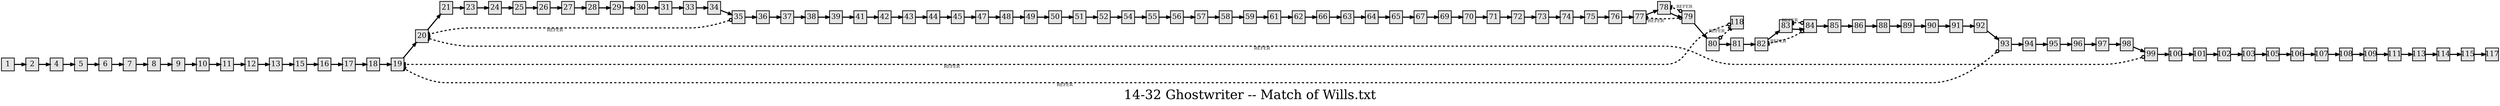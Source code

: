 digraph g{
  graph [ label="14-32 Ghostwriter -- Match of Wills.txt" rankdir=LR, ordering=out, fontsize=36, nodesep="0.35", ranksep="0.45"];
  node  [shape=rect, penwidth=2, fontsize=20, style=filled, fillcolor=grey90, margin="0,0", labelfloat=true, regular=true, fixedsize=true];
  edge  [labelfloat=true, penwidth=3, fontsize=12];
  1 -> 2;
  2 -> 4;
  4 -> 5;
  5 -> 6;
  6 -> 7;
  7 -> 8;
  8 -> 9;
  9 -> 10;
  10 -> 11;
  11 -> 12;
  12 -> 13;
  13 -> 15;
  15 -> 16;
  16 -> 17;
  17 -> 18;
  18 -> 19;
  19 -> 20;
  20 -> 21;
  21 -> 23;
  23 -> 24;
  24 -> 25;
  25 -> 26;
  26 -> 27;
  27 -> 28;
  28 -> 29;
  29 -> 30;
  30 -> 31;
  31 -> 33;
  33 -> 34;
  34 -> 35;
  35 -> 20	[ xlabel="REFER", dir=both, arrowhead=tee, arrowtail=odot, style=dashed ];
  35 -> 36;
  36 -> 37;
  37 -> 38;
  38 -> 39;
  39 -> 41;
  41 -> 42;
  42 -> 43;
  43 -> 44;
  44 -> 45;
  45 -> 47;
  47 -> 48;
  48 -> 49;
  49 -> 50;
  50 -> 51;
  51 -> 52;
  52 -> 54;
  54 -> 55;
  55 -> 56;
  56 -> 57;
  57 -> 58;
  58 -> 59;
  59 -> 61;
  61 -> 62;
  62 -> 66;
  66 -> 63;
  63 -> 64;
  64 -> 65;
  65 -> 67;
  67 -> 69;
  69 -> 70;
  70 -> 71;
  71 -> 72;
  72 -> 73;
  73 -> 74;
  74 -> 75;
  75 -> 76;
  76 -> 77;
  77 -> 78;
  78 -> 79;
  79 -> 77	[ xlabel="REFER", dir=both, arrowhead=tee, arrowtail=odot, style=dashed ];
  79 -> 78	[ xlabel="REFER", dir=both, arrowhead=tee, arrowtail=odot, style=dashed ];
  79 -> 80;
  80 -> 118	[ xlabel="REFER", dir=both, arrowhead=tee, arrowtail=odot, style=dashed ];
  118 -> 19	[ xlabel="REFER", dir=both, arrowhead=tee, arrowtail=odot, style=dashed ];
  80 -> 81;
  81 -> 82;
  82 -> 83;
  83 -> 84;
  84 -> 82	[ xlabel="REFER", dir=both, arrowhead=tee, arrowtail=odot, style=dashed ];
  84 -> 83	[ xlabel="REFER", dir=both, arrowhead=tee, arrowtail=odot, style=dashed ];
  84 -> 85;
  85 -> 86;
  86 -> 88;
  88 -> 89;
  89 -> 90;
  90 -> 91;
  91 -> 92;
  92 -> 93;
  93 -> 19	[ xlabel="REFER", dir=both, arrowhead=tee, arrowtail=odot, style=dashed ];
  93 -> 94;
  94 -> 95;
  95 -> 96;
  96 -> 97;
  97 -> 98;
  98 -> 99;
  99 -> 20	[ xlabel="REFER", dir=both, arrowhead=tee, arrowtail=odot, style=dashed ];
  99 -> 100;
  100 -> 101;
  101 -> 102;
  102 -> 103;
  103 -> 105;
  105 -> 106;
  106 -> 107;
  107 -> 108;
  108 -> 109;
  109 -> 111;
  111 -> 113;
  113 -> 114;
  114 -> 115;
  115 -> 117;
  
}

